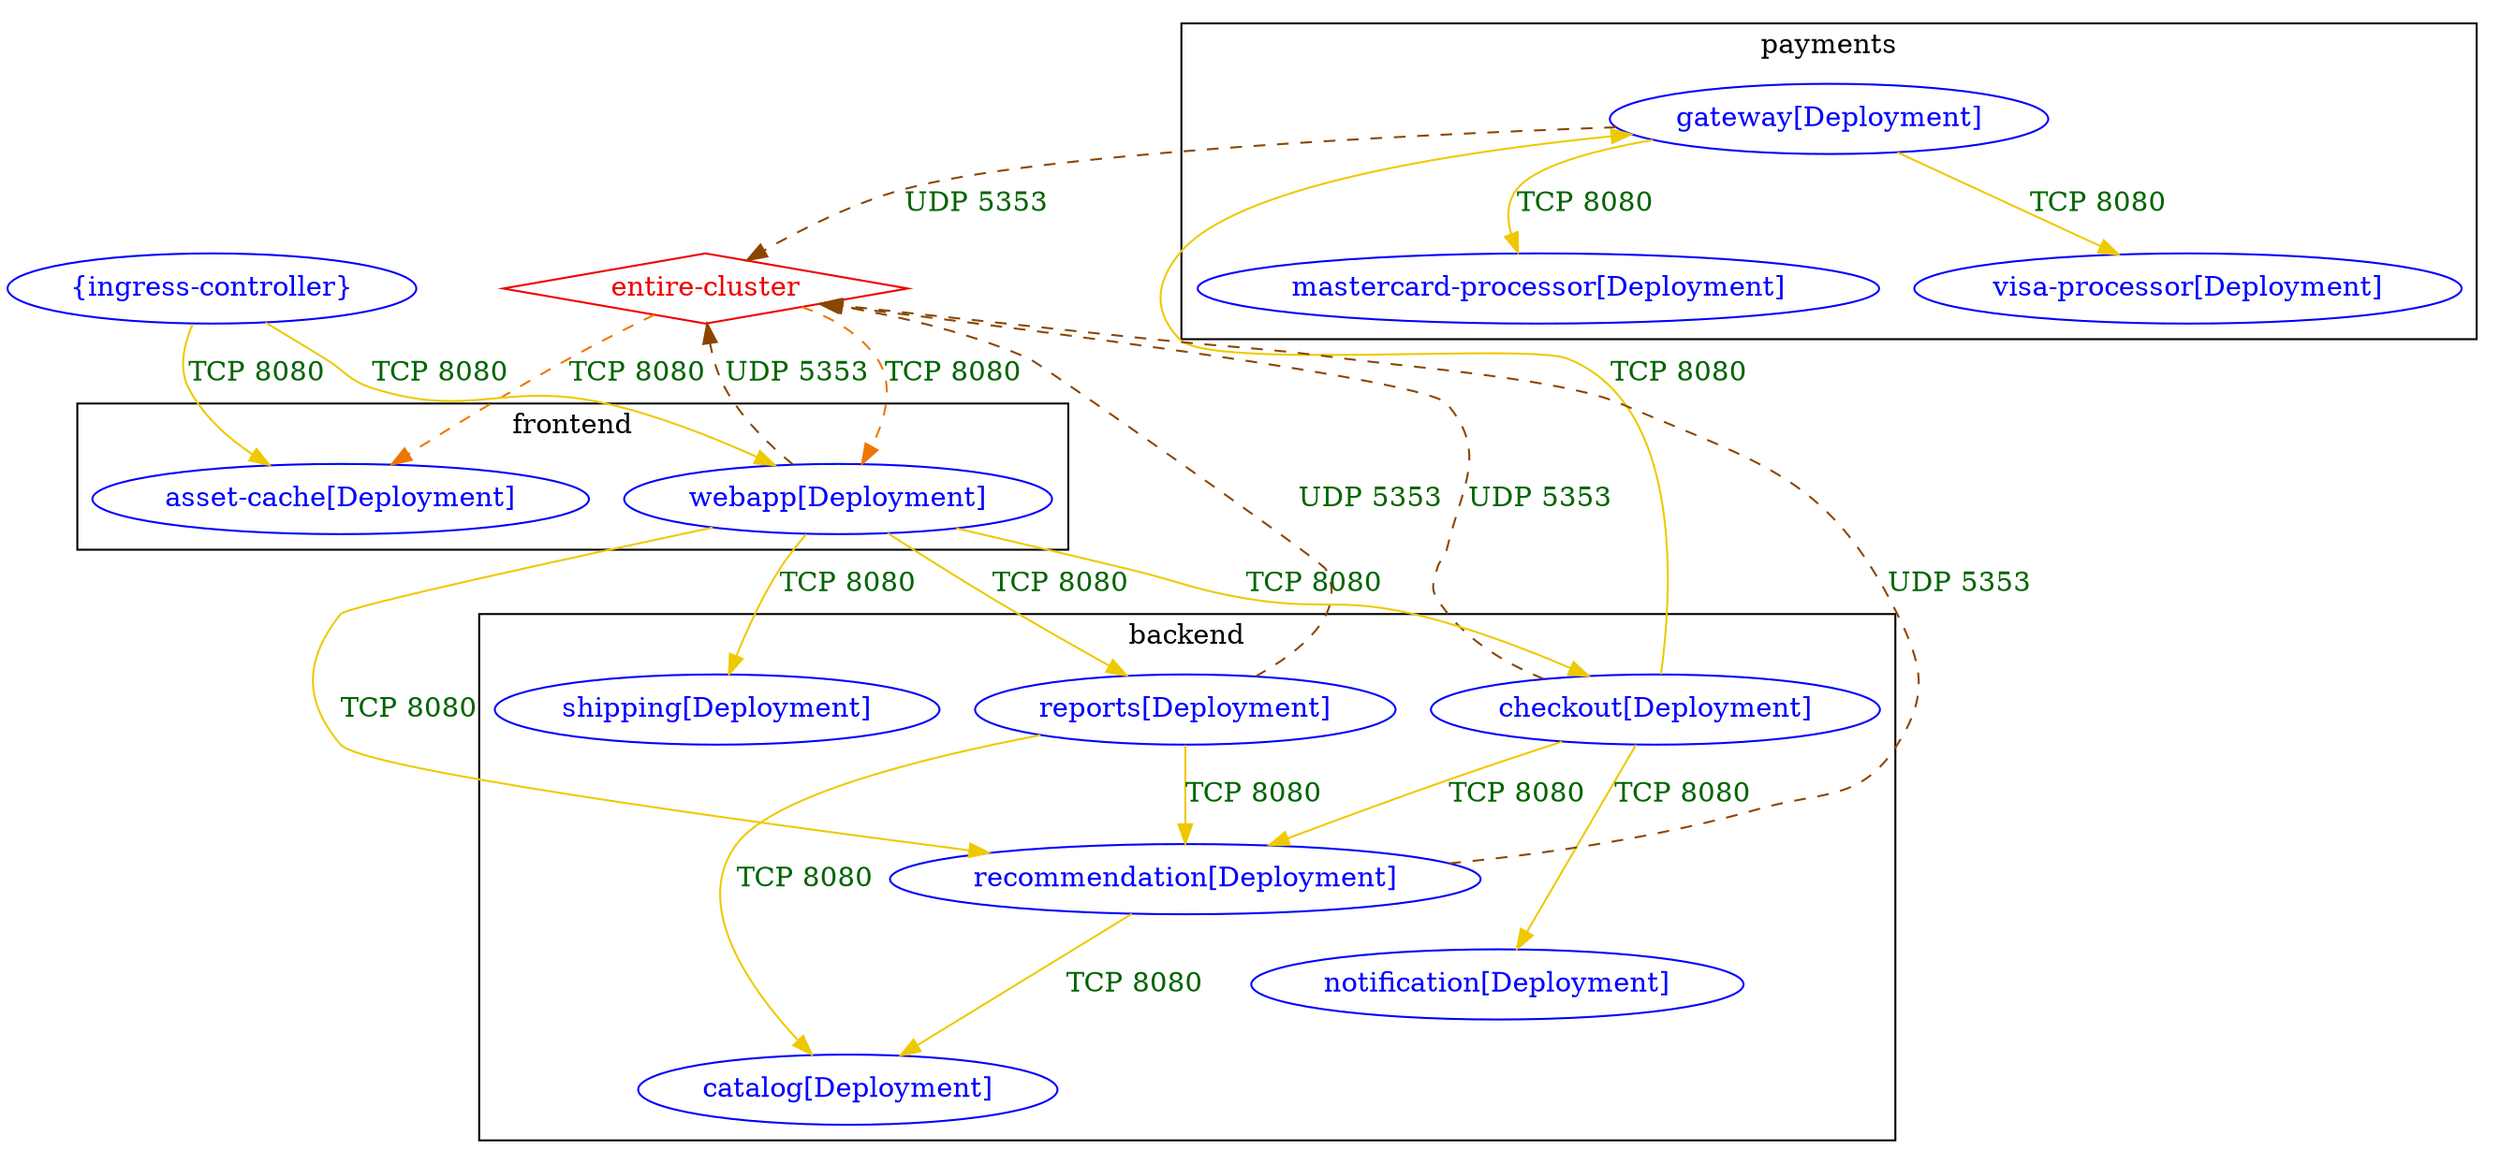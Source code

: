 digraph {
	subgraph "cluster_backend" {
		color="black"
		fontcolor="black"
		"backend/catalog[Deployment]" [label="catalog[Deployment]" color="blue" fontcolor="blue"]
		"backend/checkout[Deployment]" [label="checkout[Deployment]" color="blue" fontcolor="blue"]
		"backend/notification[Deployment]" [label="notification[Deployment]" color="blue" fontcolor="blue"]
		"backend/recommendation[Deployment]" [label="recommendation[Deployment]" color="blue" fontcolor="blue"]
		"backend/reports[Deployment]" [label="reports[Deployment]" color="blue" fontcolor="blue"]
		"backend/shipping[Deployment]" [label="shipping[Deployment]" color="blue" fontcolor="blue"]
		label="backend"
	}
	subgraph "cluster_frontend" {
		color="black"
		fontcolor="black"
		"frontend/asset-cache[Deployment]" [label="asset-cache[Deployment]" color="blue" fontcolor="blue"]
		"frontend/webapp[Deployment]" [label="webapp[Deployment]" color="blue" fontcolor="blue"]
		label="frontend"
	}
	subgraph "cluster_payments" {
		color="black"
		fontcolor="black"
		"payments/gateway[Deployment]" [label="gateway[Deployment]" color="blue" fontcolor="blue"]
		"payments/mastercard-processor[Deployment]" [label="mastercard-processor[Deployment]" color="blue" fontcolor="blue"]
		"payments/visa-processor[Deployment]" [label="visa-processor[Deployment]" color="blue" fontcolor="blue"]
		label="payments"
	}
	"entire-cluster" [label="entire-cluster" color="red2" fontcolor="red2" shape=diamond]
	"{ingress-controller}" [label="{ingress-controller}" color="blue" fontcolor="blue"]
	"backend/checkout[Deployment]" -> "backend/notification[Deployment]" [label="TCP 8080" color="gold2" fontcolor="darkgreen" weight=0.5]
	"backend/checkout[Deployment]" -> "backend/recommendation[Deployment]" [label="TCP 8080" color="gold2" fontcolor="darkgreen" weight=0.5]
	"backend/checkout[Deployment]" -> "entire-cluster" [label="UDP 5353" color="darkorange4" fontcolor="darkgreen" weight=0.5 style=dashed]
	"backend/checkout[Deployment]" -> "payments/gateway[Deployment]" [label="TCP 8080" color="gold2" fontcolor="darkgreen" weight=0.5]
	"backend/recommendation[Deployment]" -> "backend/catalog[Deployment]" [label="TCP 8080" color="gold2" fontcolor="darkgreen" weight=1]
	"backend/recommendation[Deployment]" -> "entire-cluster" [label="UDP 5353" color="darkorange4" fontcolor="darkgreen" weight=0.5 style=dashed]
	"backend/reports[Deployment]" -> "backend/catalog[Deployment]" [label="TCP 8080" color="gold2" fontcolor="darkgreen" weight=1]
	"backend/reports[Deployment]" -> "backend/recommendation[Deployment]" [label="TCP 8080" color="gold2" fontcolor="darkgreen" weight=1]
	"backend/reports[Deployment]" -> "entire-cluster" [label="UDP 5353" color="darkorange4" fontcolor="darkgreen" weight=0.5 style=dashed]
	"entire-cluster" -> "frontend/asset-cache[Deployment]" [label="TCP 8080" color="darkorange2" fontcolor="darkgreen" weight=1 style=dashed]
	"entire-cluster" -> "frontend/webapp[Deployment]" [label="TCP 8080" color="darkorange2" fontcolor="darkgreen" weight=1 style=dashed]
	"frontend/webapp[Deployment]" -> "backend/checkout[Deployment]" [label="TCP 8080" color="gold2" fontcolor="darkgreen" weight=1]
	"frontend/webapp[Deployment]" -> "backend/recommendation[Deployment]" [label="TCP 8080" color="gold2" fontcolor="darkgreen" weight=1]
	"frontend/webapp[Deployment]" -> "backend/reports[Deployment]" [label="TCP 8080" color="gold2" fontcolor="darkgreen" weight=1]
	"frontend/webapp[Deployment]" -> "backend/shipping[Deployment]" [label="TCP 8080" color="gold2" fontcolor="darkgreen" weight=1]
	"frontend/webapp[Deployment]" -> "entire-cluster" [label="UDP 5353" color="darkorange4" fontcolor="darkgreen" weight=0.5 style=dashed]
	"payments/gateway[Deployment]" -> "entire-cluster" [label="UDP 5353" color="darkorange4" fontcolor="darkgreen" weight=0.5 style=dashed]
	"payments/gateway[Deployment]" -> "payments/mastercard-processor[Deployment]" [label="TCP 8080" color="gold2" fontcolor="darkgreen" weight=0.5]
	"payments/gateway[Deployment]" -> "payments/visa-processor[Deployment]" [label="TCP 8080" color="gold2" fontcolor="darkgreen" weight=0.5]
	"{ingress-controller}" -> "frontend/asset-cache[Deployment]" [label="TCP 8080" color="gold2" fontcolor="darkgreen" weight=1]
	"{ingress-controller}" -> "frontend/webapp[Deployment]" [label="TCP 8080" color="gold2" fontcolor="darkgreen" weight=1]
}